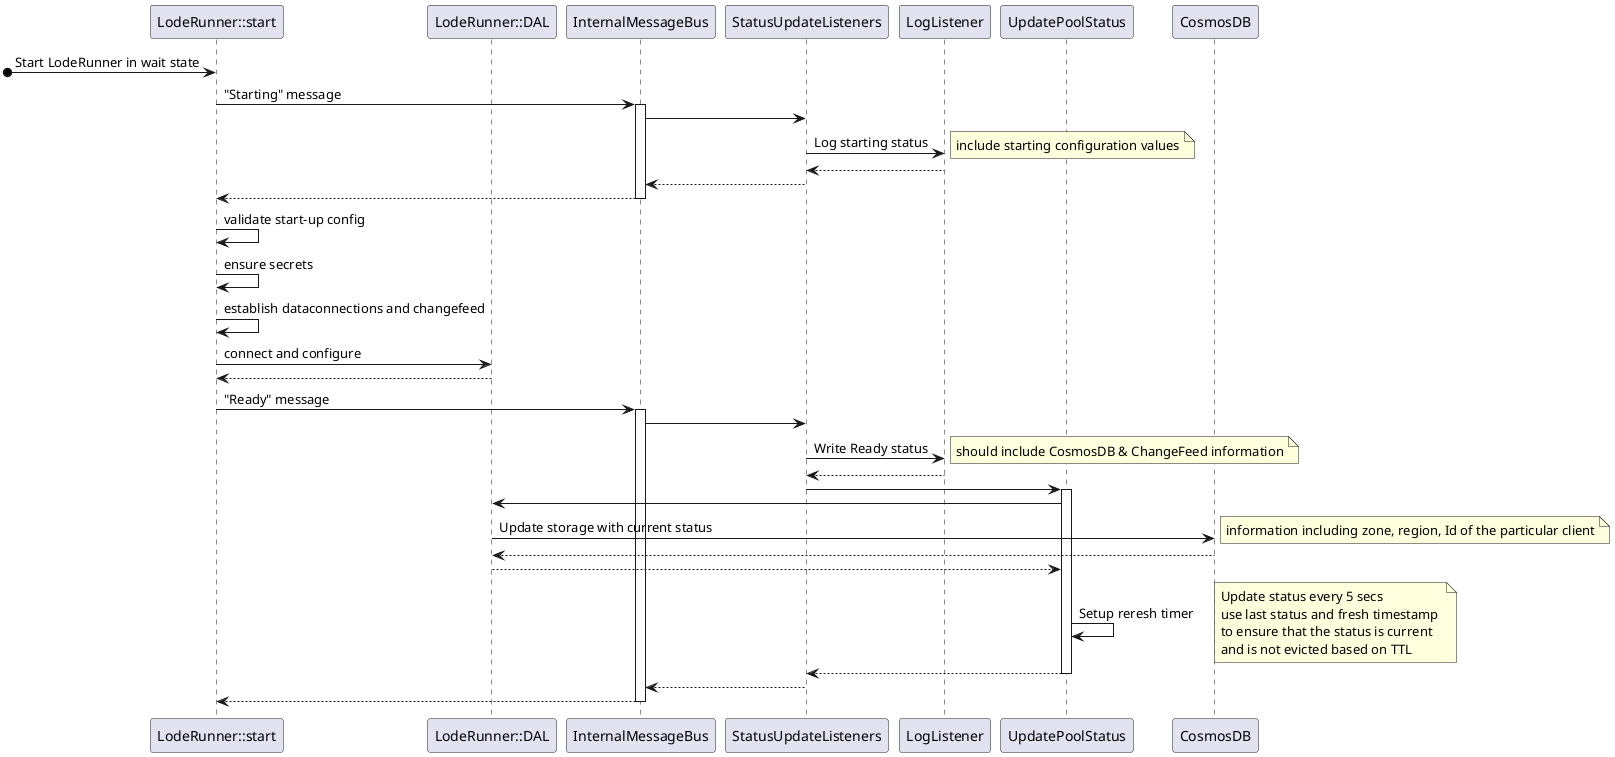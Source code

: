 @startuml ClientStatus Flow

participant "LodeRunner::start" as start
participant "LodeRunner::DAL" as DAL
participant "InternalMessageBus" as BUS
participant "StatusUpdateListeners" as StatusListeners
participant "LogListener" as Log
participant "UpdatePoolStatus" as PoolListener

[o-> start: Start LodeRunner in wait state

start -> BUS: "Starting" message
activate BUS
BUS -> StatusListeners
StatusListeners -> Log : Log starting status
note right
    include starting configuration values
end note
Log --> StatusListeners
StatusListeners --> BUS
BUS --> start
deactivate BUS
start -> start: validate start-up config
start -> start: ensure secrets
start -> start: establish dataconnections and changefeed
start -> DAL: connect and configure
DAL --> start
start -> BUS: "Ready" message
activate BUS
BUS -> StatusListeners
StatusListeners -> Log : Write Ready status 
note right
    should include CosmosDB & ChangeFeed information
end note
Log --> StatusListeners
StatusListeners -> PoolListener 
activate PoolListener
PoolListener -> DAL
DAL -> CosmosDB: Update storage with current status
note right
    information including zone, region, Id of the particular client
end note
CosmosDB --> DAL
DAL --> PoolListener
PoolListener -> PoolListener: Setup reresh timer
note right
    Update status every 5 secs 
    use last status and fresh timestamp 
    to ensure that the status is current
    and is not evicted based on TTL
end note
PoolListener --> StatusListeners
deactivate PoolListener
StatusListeners --> BUS
BUS --> start
deactivate BUS

@enduml
